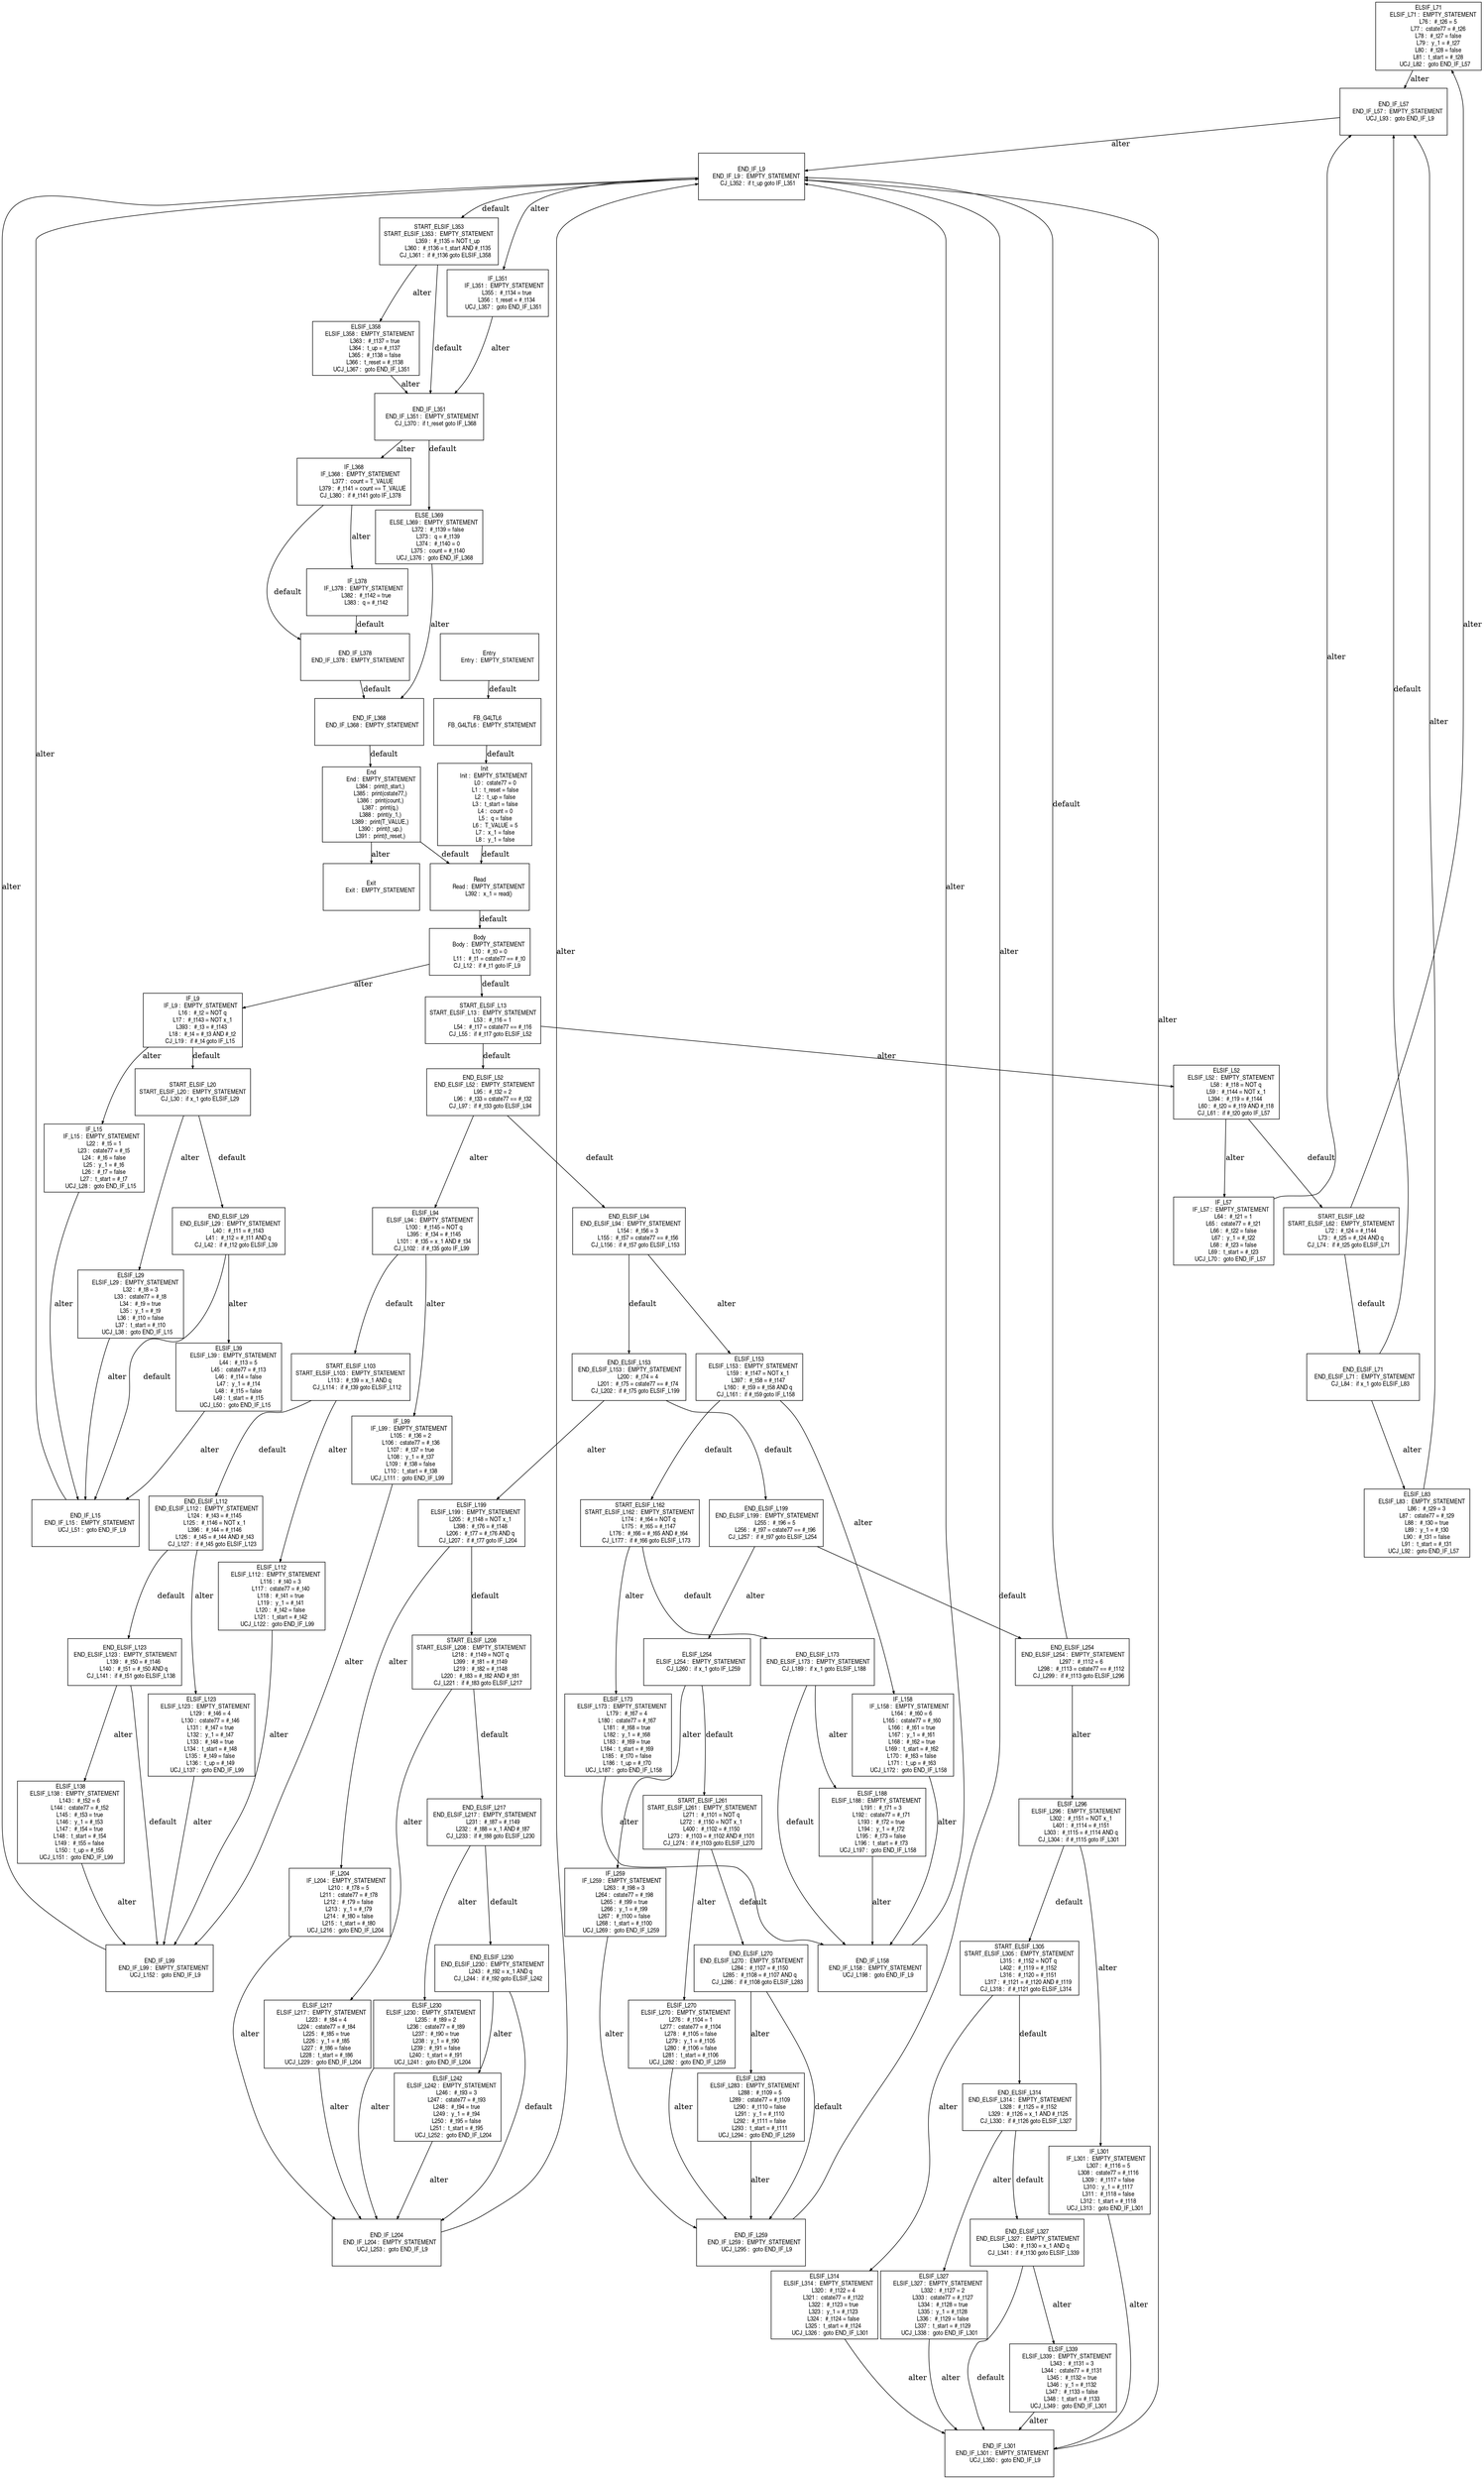digraph G {
  ranksep=.25;
  edge [arrowsize=.5]
  node [shape=rectangle, fontname="ArialNarrow",
        fontsize=12,  height=1.2];
  "ELSIF_L71
      ELSIF_L71 :  EMPTY_STATEMENT
            L76 :  #_t26 = 5
            L77 :  cstate77 = #_t26
            L78 :  #_t27 = false
            L79 :  y_1 = #_t27
            L80 :  #_t28 = false
            L81 :  t_start = #_t28
        UCJ_L82 :  goto END_IF_L57
"; "Init
           Init :  EMPTY_STATEMENT
             L0 :  cstate77 = 0
             L1 :  t_reset = false
             L2 :  t_up = false
             L3 :  t_start = false
             L4 :  count = 0
             L5 :  q = false
             L6 :  T_VALUE = 5
             L7 :  x_1 = false
             L8 :  y_1 = false
"; "ELSIF_L29
      ELSIF_L29 :  EMPTY_STATEMENT
            L32 :  #_t8 = 3
            L33 :  cstate77 = #_t8
            L34 :  #_t9 = true
            L35 :  y_1 = #_t9
            L36 :  #_t10 = false
            L37 :  t_start = #_t10
        UCJ_L38 :  goto END_IF_L15
"; "ELSIF_L83
      ELSIF_L83 :  EMPTY_STATEMENT
            L86 :  #_t29 = 3
            L87 :  cstate77 = #_t29
            L88 :  #_t30 = true
            L89 :  y_1 = #_t30
            L90 :  #_t31 = false
            L91 :  t_start = #_t31
        UCJ_L92 :  goto END_IF_L57
"; "END_IF_L259
    END_IF_L259 :  EMPTY_STATEMENT
       UCJ_L295 :  goto END_IF_L9
"; "ELSIF_L39
      ELSIF_L39 :  EMPTY_STATEMENT
            L44 :  #_t13 = 5
            L45 :  cstate77 = #_t13
            L46 :  #_t14 = false
            L47 :  y_1 = #_t14
            L48 :  #_t15 = false
            L49 :  t_start = #_t15
        UCJ_L50 :  goto END_IF_L15
"; "END_IF_L9
      END_IF_L9 :  EMPTY_STATEMENT
        CJ_L352 :  if t_up goto IF_L351
"; "ELSIF_L52
      ELSIF_L52 :  EMPTY_STATEMENT
            L58 :  #_t18 = NOT q
            L59 :  #_t144 = NOT x_1
           L394 :  #_t19 = #_t144
            L60 :  #_t20 = #_t19 AND #_t18
         CJ_L61 :  if #_t20 goto IF_L57
"; "ELSIF_L199
     ELSIF_L199 :  EMPTY_STATEMENT
           L205 :  #_t148 = NOT x_1
           L398 :  #_t76 = #_t148
           L206 :  #_t77 = #_t76 AND q
        CJ_L207 :  if #_t77 goto IF_L204
"; "ELSIF_L242
     ELSIF_L242 :  EMPTY_STATEMENT
           L246 :  #_t93 = 3
           L247 :  cstate77 = #_t93
           L248 :  #_t94 = true
           L249 :  y_1 = #_t94
           L250 :  #_t95 = false
           L251 :  t_start = #_t95
       UCJ_L252 :  goto END_IF_L204
"; "ELSIF_L94
      ELSIF_L94 :  EMPTY_STATEMENT
           L100 :  #_t145 = NOT q
           L395 :  #_t34 = #_t145
           L101 :  #_t35 = x_1 AND #_t34
        CJ_L102 :  if #_t35 goto IF_L99
"; "END_ELSIF_L230
 END_ELSIF_L230 :  EMPTY_STATEMENT
           L243 :  #_t92 = x_1 AND q
        CJ_L244 :  if #_t92 goto ELSIF_L242
"; "END_ELSIF_L199
 END_ELSIF_L199 :  EMPTY_STATEMENT
           L255 :  #_t96 = 5
           L256 :  #_t97 = cstate77 == #_t96
        CJ_L257 :  if #_t97 goto ELSIF_L254
"; "IF_L15
         IF_L15 :  EMPTY_STATEMENT
            L22 :  #_t5 = 1
            L23 :  cstate77 = #_t5
            L24 :  #_t6 = false
            L25 :  y_1 = #_t6
            L26 :  #_t7 = false
            L27 :  t_start = #_t7
        UCJ_L28 :  goto END_IF_L15
"; "ELSIF_L314
     ELSIF_L314 :  EMPTY_STATEMENT
           L320 :  #_t122 = 4
           L321 :  cstate77 = #_t122
           L322 :  #_t123 = true
           L323 :  y_1 = #_t123
           L324 :  #_t124 = false
           L325 :  t_start = #_t124
       UCJ_L326 :  goto END_IF_L301
"; "ELSIF_L358
     ELSIF_L358 :  EMPTY_STATEMENT
           L363 :  #_t137 = true
           L364 :  t_up = #_t137
           L365 :  #_t138 = false
           L366 :  t_reset = #_t138
       UCJ_L367 :  goto END_IF_L351
"; "START_ELSIF_L353
START_ELSIF_L353 :  EMPTY_STATEMENT
           L359 :  #_t135 = NOT t_up
           L360 :  #_t136 = t_start AND #_t135
        CJ_L361 :  if #_t136 goto ELSIF_L358
"; "END_IF_L351
    END_IF_L351 :  EMPTY_STATEMENT
        CJ_L370 :  if t_reset goto IF_L368
"; "START_ELSIF_L103
START_ELSIF_L103 :  EMPTY_STATEMENT
           L113 :  #_t39 = x_1 AND q
        CJ_L114 :  if #_t39 goto ELSIF_L112
"; "ELSE_L369
      ELSE_L369 :  EMPTY_STATEMENT
           L372 :  #_t139 = false
           L373 :  q = #_t139
           L374 :  #_t140 = 0
           L375 :  count = #_t140
       UCJ_L376 :  goto END_IF_L368
"; "END_ELSIF_L123
 END_ELSIF_L123 :  EMPTY_STATEMENT
           L139 :  #_t50 = #_t146
           L140 :  #_t51 = #_t50 AND q
        CJ_L141 :  if #_t51 goto ELSIF_L138
"; "START_ELSIF_L62
START_ELSIF_L62 :  EMPTY_STATEMENT
            L72 :  #_t24 = #_t144
            L73 :  #_t25 = #_t24 AND q
         CJ_L74 :  if #_t25 goto ELSIF_L71
"; "ELSIF_L173
     ELSIF_L173 :  EMPTY_STATEMENT
           L179 :  #_t67 = 4
           L180 :  cstate77 = #_t67
           L181 :  #_t68 = true
           L182 :  y_1 = #_t68
           L183 :  #_t69 = true
           L184 :  t_start = #_t69
           L185 :  #_t70 = false
           L186 :  t_up = #_t70
       UCJ_L187 :  goto END_IF_L158
"; "Read
           Read :  EMPTY_STATEMENT
           L392 :  x_1 = read()
"; "END_ELSIF_L327
 END_ELSIF_L327 :  EMPTY_STATEMENT
           L340 :  #_t130 = x_1 AND q
        CJ_L341 :  if #_t130 goto ELSIF_L339
"; "END_IF_L301
    END_IF_L301 :  EMPTY_STATEMENT
       UCJ_L350 :  goto END_IF_L9
"; "IF_L301
        IF_L301 :  EMPTY_STATEMENT
           L307 :  #_t116 = 5
           L308 :  cstate77 = #_t116
           L309 :  #_t117 = false
           L310 :  y_1 = #_t117
           L311 :  #_t118 = false
           L312 :  t_start = #_t118
       UCJ_L313 :  goto END_IF_L301
"; "END_ELSIF_L314
 END_ELSIF_L314 :  EMPTY_STATEMENT
           L328 :  #_t125 = #_t152
           L329 :  #_t126 = x_1 AND #_t125
        CJ_L330 :  if #_t126 goto ELSIF_L327
"; "END_ELSIF_L270
 END_ELSIF_L270 :  EMPTY_STATEMENT
           L284 :  #_t107 = #_t150
           L285 :  #_t108 = #_t107 AND q
        CJ_L286 :  if #_t108 goto ELSIF_L283
"; "IF_L99
         IF_L99 :  EMPTY_STATEMENT
           L105 :  #_t36 = 2
           L106 :  cstate77 = #_t36
           L107 :  #_t37 = true
           L108 :  y_1 = #_t37
           L109 :  #_t38 = false
           L110 :  t_start = #_t38
       UCJ_L111 :  goto END_IF_L99
"; "End
            End :  EMPTY_STATEMENT
           L384 :  print(t_start,)
           L385 :  print(cstate77,)
           L386 :  print(count,)
           L387 :  print(q,)
           L388 :  print(y_1,)
           L389 :  print(T_VALUE,)
           L390 :  print(t_up,)
           L391 :  print(t_reset,)
"; "START_ELSIF_L20
START_ELSIF_L20 :  EMPTY_STATEMENT
         CJ_L30 :  if x_1 goto ELSIF_L29
"; "ELSIF_L188
     ELSIF_L188 :  EMPTY_STATEMENT
           L191 :  #_t71 = 3
           L192 :  cstate77 = #_t71
           L193 :  #_t72 = true
           L194 :  y_1 = #_t72
           L195 :  #_t73 = false
           L196 :  t_start = #_t73
       UCJ_L197 :  goto END_IF_L158
"; "ELSIF_L327
     ELSIF_L327 :  EMPTY_STATEMENT
           L332 :  #_t127 = 2
           L333 :  cstate77 = #_t127
           L334 :  #_t128 = true
           L335 :  y_1 = #_t128
           L336 :  #_t129 = false
           L337 :  t_start = #_t129
       UCJ_L338 :  goto END_IF_L301
"; "ELSIF_L270
     ELSIF_L270 :  EMPTY_STATEMENT
           L276 :  #_t104 = 1
           L277 :  cstate77 = #_t104
           L278 :  #_t105 = false
           L279 :  y_1 = #_t105
           L280 :  #_t106 = false
           L281 :  t_start = #_t106
       UCJ_L282 :  goto END_IF_L259
"; "START_ELSIF_L162
START_ELSIF_L162 :  EMPTY_STATEMENT
           L174 :  #_t64 = NOT q
           L175 :  #_t65 = #_t147
           L176 :  #_t66 = #_t65 AND #_t64
        CJ_L177 :  if #_t66 goto ELSIF_L173
"; "ELSIF_L339
     ELSIF_L339 :  EMPTY_STATEMENT
           L343 :  #_t131 = 3
           L344 :  cstate77 = #_t131
           L345 :  #_t132 = true
           L346 :  y_1 = #_t132
           L347 :  #_t133 = false
           L348 :  t_start = #_t133
       UCJ_L349 :  goto END_IF_L301
"; "Entry
          Entry :  EMPTY_STATEMENT
"; "IF_L259
        IF_L259 :  EMPTY_STATEMENT
           L263 :  #_t98 = 3
           L264 :  cstate77 = #_t98
           L265 :  #_t99 = true
           L266 :  y_1 = #_t99
           L267 :  #_t100 = false
           L268 :  t_start = #_t100
       UCJ_L269 :  goto END_IF_L259
"; "IF_L158
        IF_L158 :  EMPTY_STATEMENT
           L164 :  #_t60 = 6
           L165 :  cstate77 = #_t60
           L166 :  #_t61 = true
           L167 :  y_1 = #_t61
           L168 :  #_t62 = true
           L169 :  t_start = #_t62
           L170 :  #_t63 = false
           L171 :  t_up = #_t63
       UCJ_L172 :  goto END_IF_L158
"; "ELSIF_L153
     ELSIF_L153 :  EMPTY_STATEMENT
           L159 :  #_t147 = NOT x_1
           L397 :  #_t58 = #_t147
           L160 :  #_t59 = #_t58 AND q
        CJ_L161 :  if #_t59 goto IF_L158
"; "END_IF_L99
     END_IF_L99 :  EMPTY_STATEMENT
       UCJ_L152 :  goto END_IF_L9
"; "END_IF_L57
     END_IF_L57 :  EMPTY_STATEMENT
        UCJ_L93 :  goto END_IF_L9
"; "END_ELSIF_L94
  END_ELSIF_L94 :  EMPTY_STATEMENT
           L154 :  #_t56 = 3
           L155 :  #_t57 = cstate77 == #_t56
        CJ_L156 :  if #_t57 goto ELSIF_L153
"; "END_ELSIF_L153
 END_ELSIF_L153 :  EMPTY_STATEMENT
           L200 :  #_t74 = 4
           L201 :  #_t75 = cstate77 == #_t74
        CJ_L202 :  if #_t75 goto ELSIF_L199
"; "END_IF_L368
    END_IF_L368 :  EMPTY_STATEMENT
"; "END_IF_L158
    END_IF_L158 :  EMPTY_STATEMENT
       UCJ_L198 :  goto END_IF_L9
"; "Exit
           Exit :  EMPTY_STATEMENT
"; "END_ELSIF_L173
 END_ELSIF_L173 :  EMPTY_STATEMENT
        CJ_L189 :  if x_1 goto ELSIF_L188
"; "START_ELSIF_L13
START_ELSIF_L13 :  EMPTY_STATEMENT
            L53 :  #_t16 = 1
            L54 :  #_t17 = cstate77 == #_t16
         CJ_L55 :  if #_t17 goto ELSIF_L52
"; "ELSIF_L296
     ELSIF_L296 :  EMPTY_STATEMENT
           L302 :  #_t151 = NOT x_1
           L401 :  #_t114 = #_t151
           L303 :  #_t115 = #_t114 AND q
        CJ_L304 :  if #_t115 goto IF_L301
"; "END_ELSIF_L112
 END_ELSIF_L112 :  EMPTY_STATEMENT
           L124 :  #_t43 = #_t145
           L125 :  #_t146 = NOT x_1
           L396 :  #_t44 = #_t146
           L126 :  #_t45 = #_t44 AND #_t43
        CJ_L127 :  if #_t45 goto ELSIF_L123
"; "IF_L204
        IF_L204 :  EMPTY_STATEMENT
           L210 :  #_t78 = 5
           L211 :  cstate77 = #_t78
           L212 :  #_t79 = false
           L213 :  y_1 = #_t79
           L214 :  #_t80 = false
           L215 :  t_start = #_t80
       UCJ_L216 :  goto END_IF_L204
"; "IF_L351
        IF_L351 :  EMPTY_STATEMENT
           L355 :  #_t134 = true
           L356 :  t_reset = #_t134
       UCJ_L357 :  goto END_IF_L351
"; "Body
           Body :  EMPTY_STATEMENT
            L10 :  #_t0 = 0
            L11 :  #_t1 = cstate77 == #_t0
         CJ_L12 :  if #_t1 goto IF_L9
"; "ELSIF_L283
     ELSIF_L283 :  EMPTY_STATEMENT
           L288 :  #_t109 = 5
           L289 :  cstate77 = #_t109
           L290 :  #_t110 = false
           L291 :  y_1 = #_t110
           L292 :  #_t111 = false
           L293 :  t_start = #_t111
       UCJ_L294 :  goto END_IF_L259
"; "START_ELSIF_L305
START_ELSIF_L305 :  EMPTY_STATEMENT
           L315 :  #_t152 = NOT q
           L402 :  #_t119 = #_t152
           L316 :  #_t120 = #_t151
           L317 :  #_t121 = #_t120 AND #_t119
        CJ_L318 :  if #_t121 goto ELSIF_L314
"; "START_ELSIF_L208
START_ELSIF_L208 :  EMPTY_STATEMENT
           L218 :  #_t149 = NOT q
           L399 :  #_t81 = #_t149
           L219 :  #_t82 = #_t148
           L220 :  #_t83 = #_t82 AND #_t81
        CJ_L221 :  if #_t83 goto ELSIF_L217
"; "FB_G4LTL6
      FB_G4LTL6 :  EMPTY_STATEMENT
"; "ELSIF_L138
     ELSIF_L138 :  EMPTY_STATEMENT
           L143 :  #_t52 = 6
           L144 :  cstate77 = #_t52
           L145 :  #_t53 = true
           L146 :  y_1 = #_t53
           L147 :  #_t54 = true
           L148 :  t_start = #_t54
           L149 :  #_t55 = false
           L150 :  t_up = #_t55
       UCJ_L151 :  goto END_IF_L99
"; "IF_L57
         IF_L57 :  EMPTY_STATEMENT
            L64 :  #_t21 = 1
            L65 :  cstate77 = #_t21
            L66 :  #_t22 = false
            L67 :  y_1 = #_t22
            L68 :  #_t23 = false
            L69 :  t_start = #_t23
        UCJ_L70 :  goto END_IF_L57
"; "ELSIF_L254
     ELSIF_L254 :  EMPTY_STATEMENT
        CJ_L260 :  if x_1 goto IF_L259
"; "END_ELSIF_L254
 END_ELSIF_L254 :  EMPTY_STATEMENT
           L297 :  #_t112 = 6
           L298 :  #_t113 = cstate77 == #_t112
        CJ_L299 :  if #_t113 goto ELSIF_L296
"; "END_IF_L15
     END_IF_L15 :  EMPTY_STATEMENT
        UCJ_L51 :  goto END_IF_L9
"; "END_IF_L204
    END_IF_L204 :  EMPTY_STATEMENT
       UCJ_L253 :  goto END_IF_L9
"; "ELSIF_L123
     ELSIF_L123 :  EMPTY_STATEMENT
           L129 :  #_t46 = 4
           L130 :  cstate77 = #_t46
           L131 :  #_t47 = true
           L132 :  y_1 = #_t47
           L133 :  #_t48 = true
           L134 :  t_start = #_t48
           L135 :  #_t49 = false
           L136 :  t_up = #_t49
       UCJ_L137 :  goto END_IF_L99
"; "ELSIF_L230
     ELSIF_L230 :  EMPTY_STATEMENT
           L235 :  #_t89 = 2
           L236 :  cstate77 = #_t89
           L237 :  #_t90 = true
           L238 :  y_1 = #_t90
           L239 :  #_t91 = false
           L240 :  t_start = #_t91
       UCJ_L241 :  goto END_IF_L204
"; "ELSIF_L112
     ELSIF_L112 :  EMPTY_STATEMENT
           L116 :  #_t40 = 3
           L117 :  cstate77 = #_t40
           L118 :  #_t41 = true
           L119 :  y_1 = #_t41
           L120 :  #_t42 = false
           L121 :  t_start = #_t42
       UCJ_L122 :  goto END_IF_L99
"; "IF_L368
        IF_L368 :  EMPTY_STATEMENT
           L377 :  count = T_VALUE
           L379 :  #_t141 = count == T_VALUE
        CJ_L380 :  if #_t141 goto IF_L378
"; "END_ELSIF_L52
  END_ELSIF_L52 :  EMPTY_STATEMENT
            L95 :  #_t32 = 2
            L96 :  #_t33 = cstate77 == #_t32
         CJ_L97 :  if #_t33 goto ELSIF_L94
"; "START_ELSIF_L261
START_ELSIF_L261 :  EMPTY_STATEMENT
           L271 :  #_t101 = NOT q
           L272 :  #_t150 = NOT x_1
           L400 :  #_t102 = #_t150
           L273 :  #_t103 = #_t102 AND #_t101
        CJ_L274 :  if #_t103 goto ELSIF_L270
"; "END_IF_L378
    END_IF_L378 :  EMPTY_STATEMENT
"; "END_ELSIF_L71
  END_ELSIF_L71 :  EMPTY_STATEMENT
         CJ_L84 :  if x_1 goto ELSIF_L83
"; "IF_L9
          IF_L9 :  EMPTY_STATEMENT
            L16 :  #_t2 = NOT q
            L17 :  #_t143 = NOT x_1
           L393 :  #_t3 = #_t143
            L18 :  #_t4 = #_t3 AND #_t2
         CJ_L19 :  if #_t4 goto IF_L15
"; "END_ELSIF_L217
 END_ELSIF_L217 :  EMPTY_STATEMENT
           L231 :  #_t87 = #_t149
           L232 :  #_t88 = x_1 AND #_t87
        CJ_L233 :  if #_t88 goto ELSIF_L230
"; "END_ELSIF_L29
  END_ELSIF_L29 :  EMPTY_STATEMENT
            L40 :  #_t11 = #_t143
            L41 :  #_t12 = #_t11 AND q
         CJ_L42 :  if #_t12 goto ELSIF_L39
"; "IF_L378
        IF_L378 :  EMPTY_STATEMENT
           L382 :  #_t142 = true
           L383 :  q = #_t142
"; "ELSIF_L217
     ELSIF_L217 :  EMPTY_STATEMENT
           L223 :  #_t84 = 4
           L224 :  cstate77 = #_t84
           L225 :  #_t85 = true
           L226 :  y_1 = #_t85
           L227 :  #_t86 = false
           L228 :  t_start = #_t86
       UCJ_L229 :  goto END_IF_L204
"; 
  "FB_G4LTL6
      FB_G4LTL6 :  EMPTY_STATEMENT
" -> "Init
           Init :  EMPTY_STATEMENT
             L0 :  cstate77 = 0
             L1 :  t_reset = false
             L2 :  t_up = false
             L3 :  t_start = false
             L4 :  count = 0
             L5 :  q = false
             L6 :  T_VALUE = 5
             L7 :  x_1 = false
             L8 :  y_1 = false
"  [label="default"];
  "Init
           Init :  EMPTY_STATEMENT
             L0 :  cstate77 = 0
             L1 :  t_reset = false
             L2 :  t_up = false
             L3 :  t_start = false
             L4 :  count = 0
             L5 :  q = false
             L6 :  T_VALUE = 5
             L7 :  x_1 = false
             L8 :  y_1 = false
" -> "Read
           Read :  EMPTY_STATEMENT
           L392 :  x_1 = read()
"  [label="default"];
  "Body
           Body :  EMPTY_STATEMENT
            L10 :  #_t0 = 0
            L11 :  #_t1 = cstate77 == #_t0
         CJ_L12 :  if #_t1 goto IF_L9
" -> "START_ELSIF_L13
START_ELSIF_L13 :  EMPTY_STATEMENT
            L53 :  #_t16 = 1
            L54 :  #_t17 = cstate77 == #_t16
         CJ_L55 :  if #_t17 goto ELSIF_L52
"  [label="default"];
  "Body
           Body :  EMPTY_STATEMENT
            L10 :  #_t0 = 0
            L11 :  #_t1 = cstate77 == #_t0
         CJ_L12 :  if #_t1 goto IF_L9
" -> "IF_L9
          IF_L9 :  EMPTY_STATEMENT
            L16 :  #_t2 = NOT q
            L17 :  #_t143 = NOT x_1
           L393 :  #_t3 = #_t143
            L18 :  #_t4 = #_t3 AND #_t2
         CJ_L19 :  if #_t4 goto IF_L15
"  [label="alter"];
  "IF_L9
          IF_L9 :  EMPTY_STATEMENT
            L16 :  #_t2 = NOT q
            L17 :  #_t143 = NOT x_1
           L393 :  #_t3 = #_t143
            L18 :  #_t4 = #_t3 AND #_t2
         CJ_L19 :  if #_t4 goto IF_L15
" -> "START_ELSIF_L20
START_ELSIF_L20 :  EMPTY_STATEMENT
         CJ_L30 :  if x_1 goto ELSIF_L29
"  [label="default"];
  "IF_L9
          IF_L9 :  EMPTY_STATEMENT
            L16 :  #_t2 = NOT q
            L17 :  #_t143 = NOT x_1
           L393 :  #_t3 = #_t143
            L18 :  #_t4 = #_t3 AND #_t2
         CJ_L19 :  if #_t4 goto IF_L15
" -> "IF_L15
         IF_L15 :  EMPTY_STATEMENT
            L22 :  #_t5 = 1
            L23 :  cstate77 = #_t5
            L24 :  #_t6 = false
            L25 :  y_1 = #_t6
            L26 :  #_t7 = false
            L27 :  t_start = #_t7
        UCJ_L28 :  goto END_IF_L15
"  [label="alter"];
  "IF_L15
         IF_L15 :  EMPTY_STATEMENT
            L22 :  #_t5 = 1
            L23 :  cstate77 = #_t5
            L24 :  #_t6 = false
            L25 :  y_1 = #_t6
            L26 :  #_t7 = false
            L27 :  t_start = #_t7
        UCJ_L28 :  goto END_IF_L15
" -> "END_IF_L15
     END_IF_L15 :  EMPTY_STATEMENT
        UCJ_L51 :  goto END_IF_L9
"  [label="alter"];
  "START_ELSIF_L20
START_ELSIF_L20 :  EMPTY_STATEMENT
         CJ_L30 :  if x_1 goto ELSIF_L29
" -> "END_ELSIF_L29
  END_ELSIF_L29 :  EMPTY_STATEMENT
            L40 :  #_t11 = #_t143
            L41 :  #_t12 = #_t11 AND q
         CJ_L42 :  if #_t12 goto ELSIF_L39
"  [label="default"];
  "START_ELSIF_L20
START_ELSIF_L20 :  EMPTY_STATEMENT
         CJ_L30 :  if x_1 goto ELSIF_L29
" -> "ELSIF_L29
      ELSIF_L29 :  EMPTY_STATEMENT
            L32 :  #_t8 = 3
            L33 :  cstate77 = #_t8
            L34 :  #_t9 = true
            L35 :  y_1 = #_t9
            L36 :  #_t10 = false
            L37 :  t_start = #_t10
        UCJ_L38 :  goto END_IF_L15
"  [label="alter"];
  "ELSIF_L29
      ELSIF_L29 :  EMPTY_STATEMENT
            L32 :  #_t8 = 3
            L33 :  cstate77 = #_t8
            L34 :  #_t9 = true
            L35 :  y_1 = #_t9
            L36 :  #_t10 = false
            L37 :  t_start = #_t10
        UCJ_L38 :  goto END_IF_L15
" -> "END_IF_L15
     END_IF_L15 :  EMPTY_STATEMENT
        UCJ_L51 :  goto END_IF_L9
"  [label="alter"];
  "END_ELSIF_L29
  END_ELSIF_L29 :  EMPTY_STATEMENT
            L40 :  #_t11 = #_t143
            L41 :  #_t12 = #_t11 AND q
         CJ_L42 :  if #_t12 goto ELSIF_L39
" -> "END_IF_L15
     END_IF_L15 :  EMPTY_STATEMENT
        UCJ_L51 :  goto END_IF_L9
"  [label="default"];
  "END_ELSIF_L29
  END_ELSIF_L29 :  EMPTY_STATEMENT
            L40 :  #_t11 = #_t143
            L41 :  #_t12 = #_t11 AND q
         CJ_L42 :  if #_t12 goto ELSIF_L39
" -> "ELSIF_L39
      ELSIF_L39 :  EMPTY_STATEMENT
            L44 :  #_t13 = 5
            L45 :  cstate77 = #_t13
            L46 :  #_t14 = false
            L47 :  y_1 = #_t14
            L48 :  #_t15 = false
            L49 :  t_start = #_t15
        UCJ_L50 :  goto END_IF_L15
"  [label="alter"];
  "ELSIF_L39
      ELSIF_L39 :  EMPTY_STATEMENT
            L44 :  #_t13 = 5
            L45 :  cstate77 = #_t13
            L46 :  #_t14 = false
            L47 :  y_1 = #_t14
            L48 :  #_t15 = false
            L49 :  t_start = #_t15
        UCJ_L50 :  goto END_IF_L15
" -> "END_IF_L15
     END_IF_L15 :  EMPTY_STATEMENT
        UCJ_L51 :  goto END_IF_L9
"  [label="alter"];
  "END_IF_L15
     END_IF_L15 :  EMPTY_STATEMENT
        UCJ_L51 :  goto END_IF_L9
" -> "END_IF_L9
      END_IF_L9 :  EMPTY_STATEMENT
        CJ_L352 :  if t_up goto IF_L351
"  [label="alter"];
  "START_ELSIF_L13
START_ELSIF_L13 :  EMPTY_STATEMENT
            L53 :  #_t16 = 1
            L54 :  #_t17 = cstate77 == #_t16
         CJ_L55 :  if #_t17 goto ELSIF_L52
" -> "END_ELSIF_L52
  END_ELSIF_L52 :  EMPTY_STATEMENT
            L95 :  #_t32 = 2
            L96 :  #_t33 = cstate77 == #_t32
         CJ_L97 :  if #_t33 goto ELSIF_L94
"  [label="default"];
  "START_ELSIF_L13
START_ELSIF_L13 :  EMPTY_STATEMENT
            L53 :  #_t16 = 1
            L54 :  #_t17 = cstate77 == #_t16
         CJ_L55 :  if #_t17 goto ELSIF_L52
" -> "ELSIF_L52
      ELSIF_L52 :  EMPTY_STATEMENT
            L58 :  #_t18 = NOT q
            L59 :  #_t144 = NOT x_1
           L394 :  #_t19 = #_t144
            L60 :  #_t20 = #_t19 AND #_t18
         CJ_L61 :  if #_t20 goto IF_L57
"  [label="alter"];
  "ELSIF_L52
      ELSIF_L52 :  EMPTY_STATEMENT
            L58 :  #_t18 = NOT q
            L59 :  #_t144 = NOT x_1
           L394 :  #_t19 = #_t144
            L60 :  #_t20 = #_t19 AND #_t18
         CJ_L61 :  if #_t20 goto IF_L57
" -> "START_ELSIF_L62
START_ELSIF_L62 :  EMPTY_STATEMENT
            L72 :  #_t24 = #_t144
            L73 :  #_t25 = #_t24 AND q
         CJ_L74 :  if #_t25 goto ELSIF_L71
"  [label="default"];
  "ELSIF_L52
      ELSIF_L52 :  EMPTY_STATEMENT
            L58 :  #_t18 = NOT q
            L59 :  #_t144 = NOT x_1
           L394 :  #_t19 = #_t144
            L60 :  #_t20 = #_t19 AND #_t18
         CJ_L61 :  if #_t20 goto IF_L57
" -> "IF_L57
         IF_L57 :  EMPTY_STATEMENT
            L64 :  #_t21 = 1
            L65 :  cstate77 = #_t21
            L66 :  #_t22 = false
            L67 :  y_1 = #_t22
            L68 :  #_t23 = false
            L69 :  t_start = #_t23
        UCJ_L70 :  goto END_IF_L57
"  [label="alter"];
  "IF_L57
         IF_L57 :  EMPTY_STATEMENT
            L64 :  #_t21 = 1
            L65 :  cstate77 = #_t21
            L66 :  #_t22 = false
            L67 :  y_1 = #_t22
            L68 :  #_t23 = false
            L69 :  t_start = #_t23
        UCJ_L70 :  goto END_IF_L57
" -> "END_IF_L57
     END_IF_L57 :  EMPTY_STATEMENT
        UCJ_L93 :  goto END_IF_L9
"  [label="alter"];
  "START_ELSIF_L62
START_ELSIF_L62 :  EMPTY_STATEMENT
            L72 :  #_t24 = #_t144
            L73 :  #_t25 = #_t24 AND q
         CJ_L74 :  if #_t25 goto ELSIF_L71
" -> "END_ELSIF_L71
  END_ELSIF_L71 :  EMPTY_STATEMENT
         CJ_L84 :  if x_1 goto ELSIF_L83
"  [label="default"];
  "START_ELSIF_L62
START_ELSIF_L62 :  EMPTY_STATEMENT
            L72 :  #_t24 = #_t144
            L73 :  #_t25 = #_t24 AND q
         CJ_L74 :  if #_t25 goto ELSIF_L71
" -> "ELSIF_L71
      ELSIF_L71 :  EMPTY_STATEMENT
            L76 :  #_t26 = 5
            L77 :  cstate77 = #_t26
            L78 :  #_t27 = false
            L79 :  y_1 = #_t27
            L80 :  #_t28 = false
            L81 :  t_start = #_t28
        UCJ_L82 :  goto END_IF_L57
"  [label="alter"];
  "ELSIF_L71
      ELSIF_L71 :  EMPTY_STATEMENT
            L76 :  #_t26 = 5
            L77 :  cstate77 = #_t26
            L78 :  #_t27 = false
            L79 :  y_1 = #_t27
            L80 :  #_t28 = false
            L81 :  t_start = #_t28
        UCJ_L82 :  goto END_IF_L57
" -> "END_IF_L57
     END_IF_L57 :  EMPTY_STATEMENT
        UCJ_L93 :  goto END_IF_L9
"  [label="alter"];
  "END_ELSIF_L71
  END_ELSIF_L71 :  EMPTY_STATEMENT
         CJ_L84 :  if x_1 goto ELSIF_L83
" -> "END_IF_L57
     END_IF_L57 :  EMPTY_STATEMENT
        UCJ_L93 :  goto END_IF_L9
"  [label="default"];
  "END_ELSIF_L71
  END_ELSIF_L71 :  EMPTY_STATEMENT
         CJ_L84 :  if x_1 goto ELSIF_L83
" -> "ELSIF_L83
      ELSIF_L83 :  EMPTY_STATEMENT
            L86 :  #_t29 = 3
            L87 :  cstate77 = #_t29
            L88 :  #_t30 = true
            L89 :  y_1 = #_t30
            L90 :  #_t31 = false
            L91 :  t_start = #_t31
        UCJ_L92 :  goto END_IF_L57
"  [label="alter"];
  "ELSIF_L83
      ELSIF_L83 :  EMPTY_STATEMENT
            L86 :  #_t29 = 3
            L87 :  cstate77 = #_t29
            L88 :  #_t30 = true
            L89 :  y_1 = #_t30
            L90 :  #_t31 = false
            L91 :  t_start = #_t31
        UCJ_L92 :  goto END_IF_L57
" -> "END_IF_L57
     END_IF_L57 :  EMPTY_STATEMENT
        UCJ_L93 :  goto END_IF_L9
"  [label="alter"];
  "END_IF_L57
     END_IF_L57 :  EMPTY_STATEMENT
        UCJ_L93 :  goto END_IF_L9
" -> "END_IF_L9
      END_IF_L9 :  EMPTY_STATEMENT
        CJ_L352 :  if t_up goto IF_L351
"  [label="alter"];
  "END_ELSIF_L52
  END_ELSIF_L52 :  EMPTY_STATEMENT
            L95 :  #_t32 = 2
            L96 :  #_t33 = cstate77 == #_t32
         CJ_L97 :  if #_t33 goto ELSIF_L94
" -> "END_ELSIF_L94
  END_ELSIF_L94 :  EMPTY_STATEMENT
           L154 :  #_t56 = 3
           L155 :  #_t57 = cstate77 == #_t56
        CJ_L156 :  if #_t57 goto ELSIF_L153
"  [label="default"];
  "END_ELSIF_L52
  END_ELSIF_L52 :  EMPTY_STATEMENT
            L95 :  #_t32 = 2
            L96 :  #_t33 = cstate77 == #_t32
         CJ_L97 :  if #_t33 goto ELSIF_L94
" -> "ELSIF_L94
      ELSIF_L94 :  EMPTY_STATEMENT
           L100 :  #_t145 = NOT q
           L395 :  #_t34 = #_t145
           L101 :  #_t35 = x_1 AND #_t34
        CJ_L102 :  if #_t35 goto IF_L99
"  [label="alter"];
  "ELSIF_L94
      ELSIF_L94 :  EMPTY_STATEMENT
           L100 :  #_t145 = NOT q
           L395 :  #_t34 = #_t145
           L101 :  #_t35 = x_1 AND #_t34
        CJ_L102 :  if #_t35 goto IF_L99
" -> "START_ELSIF_L103
START_ELSIF_L103 :  EMPTY_STATEMENT
           L113 :  #_t39 = x_1 AND q
        CJ_L114 :  if #_t39 goto ELSIF_L112
"  [label="default"];
  "ELSIF_L94
      ELSIF_L94 :  EMPTY_STATEMENT
           L100 :  #_t145 = NOT q
           L395 :  #_t34 = #_t145
           L101 :  #_t35 = x_1 AND #_t34
        CJ_L102 :  if #_t35 goto IF_L99
" -> "IF_L99
         IF_L99 :  EMPTY_STATEMENT
           L105 :  #_t36 = 2
           L106 :  cstate77 = #_t36
           L107 :  #_t37 = true
           L108 :  y_1 = #_t37
           L109 :  #_t38 = false
           L110 :  t_start = #_t38
       UCJ_L111 :  goto END_IF_L99
"  [label="alter"];
  "IF_L99
         IF_L99 :  EMPTY_STATEMENT
           L105 :  #_t36 = 2
           L106 :  cstate77 = #_t36
           L107 :  #_t37 = true
           L108 :  y_1 = #_t37
           L109 :  #_t38 = false
           L110 :  t_start = #_t38
       UCJ_L111 :  goto END_IF_L99
" -> "END_IF_L99
     END_IF_L99 :  EMPTY_STATEMENT
       UCJ_L152 :  goto END_IF_L9
"  [label="alter"];
  "START_ELSIF_L103
START_ELSIF_L103 :  EMPTY_STATEMENT
           L113 :  #_t39 = x_1 AND q
        CJ_L114 :  if #_t39 goto ELSIF_L112
" -> "END_ELSIF_L112
 END_ELSIF_L112 :  EMPTY_STATEMENT
           L124 :  #_t43 = #_t145
           L125 :  #_t146 = NOT x_1
           L396 :  #_t44 = #_t146
           L126 :  #_t45 = #_t44 AND #_t43
        CJ_L127 :  if #_t45 goto ELSIF_L123
"  [label="default"];
  "START_ELSIF_L103
START_ELSIF_L103 :  EMPTY_STATEMENT
           L113 :  #_t39 = x_1 AND q
        CJ_L114 :  if #_t39 goto ELSIF_L112
" -> "ELSIF_L112
     ELSIF_L112 :  EMPTY_STATEMENT
           L116 :  #_t40 = 3
           L117 :  cstate77 = #_t40
           L118 :  #_t41 = true
           L119 :  y_1 = #_t41
           L120 :  #_t42 = false
           L121 :  t_start = #_t42
       UCJ_L122 :  goto END_IF_L99
"  [label="alter"];
  "ELSIF_L112
     ELSIF_L112 :  EMPTY_STATEMENT
           L116 :  #_t40 = 3
           L117 :  cstate77 = #_t40
           L118 :  #_t41 = true
           L119 :  y_1 = #_t41
           L120 :  #_t42 = false
           L121 :  t_start = #_t42
       UCJ_L122 :  goto END_IF_L99
" -> "END_IF_L99
     END_IF_L99 :  EMPTY_STATEMENT
       UCJ_L152 :  goto END_IF_L9
"  [label="alter"];
  "END_ELSIF_L112
 END_ELSIF_L112 :  EMPTY_STATEMENT
           L124 :  #_t43 = #_t145
           L125 :  #_t146 = NOT x_1
           L396 :  #_t44 = #_t146
           L126 :  #_t45 = #_t44 AND #_t43
        CJ_L127 :  if #_t45 goto ELSIF_L123
" -> "END_ELSIF_L123
 END_ELSIF_L123 :  EMPTY_STATEMENT
           L139 :  #_t50 = #_t146
           L140 :  #_t51 = #_t50 AND q
        CJ_L141 :  if #_t51 goto ELSIF_L138
"  [label="default"];
  "END_ELSIF_L112
 END_ELSIF_L112 :  EMPTY_STATEMENT
           L124 :  #_t43 = #_t145
           L125 :  #_t146 = NOT x_1
           L396 :  #_t44 = #_t146
           L126 :  #_t45 = #_t44 AND #_t43
        CJ_L127 :  if #_t45 goto ELSIF_L123
" -> "ELSIF_L123
     ELSIF_L123 :  EMPTY_STATEMENT
           L129 :  #_t46 = 4
           L130 :  cstate77 = #_t46
           L131 :  #_t47 = true
           L132 :  y_1 = #_t47
           L133 :  #_t48 = true
           L134 :  t_start = #_t48
           L135 :  #_t49 = false
           L136 :  t_up = #_t49
       UCJ_L137 :  goto END_IF_L99
"  [label="alter"];
  "ELSIF_L123
     ELSIF_L123 :  EMPTY_STATEMENT
           L129 :  #_t46 = 4
           L130 :  cstate77 = #_t46
           L131 :  #_t47 = true
           L132 :  y_1 = #_t47
           L133 :  #_t48 = true
           L134 :  t_start = #_t48
           L135 :  #_t49 = false
           L136 :  t_up = #_t49
       UCJ_L137 :  goto END_IF_L99
" -> "END_IF_L99
     END_IF_L99 :  EMPTY_STATEMENT
       UCJ_L152 :  goto END_IF_L9
"  [label="alter"];
  "END_ELSIF_L123
 END_ELSIF_L123 :  EMPTY_STATEMENT
           L139 :  #_t50 = #_t146
           L140 :  #_t51 = #_t50 AND q
        CJ_L141 :  if #_t51 goto ELSIF_L138
" -> "END_IF_L99
     END_IF_L99 :  EMPTY_STATEMENT
       UCJ_L152 :  goto END_IF_L9
"  [label="default"];
  "END_ELSIF_L123
 END_ELSIF_L123 :  EMPTY_STATEMENT
           L139 :  #_t50 = #_t146
           L140 :  #_t51 = #_t50 AND q
        CJ_L141 :  if #_t51 goto ELSIF_L138
" -> "ELSIF_L138
     ELSIF_L138 :  EMPTY_STATEMENT
           L143 :  #_t52 = 6
           L144 :  cstate77 = #_t52
           L145 :  #_t53 = true
           L146 :  y_1 = #_t53
           L147 :  #_t54 = true
           L148 :  t_start = #_t54
           L149 :  #_t55 = false
           L150 :  t_up = #_t55
       UCJ_L151 :  goto END_IF_L99
"  [label="alter"];
  "ELSIF_L138
     ELSIF_L138 :  EMPTY_STATEMENT
           L143 :  #_t52 = 6
           L144 :  cstate77 = #_t52
           L145 :  #_t53 = true
           L146 :  y_1 = #_t53
           L147 :  #_t54 = true
           L148 :  t_start = #_t54
           L149 :  #_t55 = false
           L150 :  t_up = #_t55
       UCJ_L151 :  goto END_IF_L99
" -> "END_IF_L99
     END_IF_L99 :  EMPTY_STATEMENT
       UCJ_L152 :  goto END_IF_L9
"  [label="alter"];
  "END_IF_L99
     END_IF_L99 :  EMPTY_STATEMENT
       UCJ_L152 :  goto END_IF_L9
" -> "END_IF_L9
      END_IF_L9 :  EMPTY_STATEMENT
        CJ_L352 :  if t_up goto IF_L351
"  [label="alter"];
  "END_ELSIF_L94
  END_ELSIF_L94 :  EMPTY_STATEMENT
           L154 :  #_t56 = 3
           L155 :  #_t57 = cstate77 == #_t56
        CJ_L156 :  if #_t57 goto ELSIF_L153
" -> "END_ELSIF_L153
 END_ELSIF_L153 :  EMPTY_STATEMENT
           L200 :  #_t74 = 4
           L201 :  #_t75 = cstate77 == #_t74
        CJ_L202 :  if #_t75 goto ELSIF_L199
"  [label="default"];
  "END_ELSIF_L94
  END_ELSIF_L94 :  EMPTY_STATEMENT
           L154 :  #_t56 = 3
           L155 :  #_t57 = cstate77 == #_t56
        CJ_L156 :  if #_t57 goto ELSIF_L153
" -> "ELSIF_L153
     ELSIF_L153 :  EMPTY_STATEMENT
           L159 :  #_t147 = NOT x_1
           L397 :  #_t58 = #_t147
           L160 :  #_t59 = #_t58 AND q
        CJ_L161 :  if #_t59 goto IF_L158
"  [label="alter"];
  "ELSIF_L153
     ELSIF_L153 :  EMPTY_STATEMENT
           L159 :  #_t147 = NOT x_1
           L397 :  #_t58 = #_t147
           L160 :  #_t59 = #_t58 AND q
        CJ_L161 :  if #_t59 goto IF_L158
" -> "START_ELSIF_L162
START_ELSIF_L162 :  EMPTY_STATEMENT
           L174 :  #_t64 = NOT q
           L175 :  #_t65 = #_t147
           L176 :  #_t66 = #_t65 AND #_t64
        CJ_L177 :  if #_t66 goto ELSIF_L173
"  [label="default"];
  "ELSIF_L153
     ELSIF_L153 :  EMPTY_STATEMENT
           L159 :  #_t147 = NOT x_1
           L397 :  #_t58 = #_t147
           L160 :  #_t59 = #_t58 AND q
        CJ_L161 :  if #_t59 goto IF_L158
" -> "IF_L158
        IF_L158 :  EMPTY_STATEMENT
           L164 :  #_t60 = 6
           L165 :  cstate77 = #_t60
           L166 :  #_t61 = true
           L167 :  y_1 = #_t61
           L168 :  #_t62 = true
           L169 :  t_start = #_t62
           L170 :  #_t63 = false
           L171 :  t_up = #_t63
       UCJ_L172 :  goto END_IF_L158
"  [label="alter"];
  "IF_L158
        IF_L158 :  EMPTY_STATEMENT
           L164 :  #_t60 = 6
           L165 :  cstate77 = #_t60
           L166 :  #_t61 = true
           L167 :  y_1 = #_t61
           L168 :  #_t62 = true
           L169 :  t_start = #_t62
           L170 :  #_t63 = false
           L171 :  t_up = #_t63
       UCJ_L172 :  goto END_IF_L158
" -> "END_IF_L158
    END_IF_L158 :  EMPTY_STATEMENT
       UCJ_L198 :  goto END_IF_L9
"  [label="alter"];
  "START_ELSIF_L162
START_ELSIF_L162 :  EMPTY_STATEMENT
           L174 :  #_t64 = NOT q
           L175 :  #_t65 = #_t147
           L176 :  #_t66 = #_t65 AND #_t64
        CJ_L177 :  if #_t66 goto ELSIF_L173
" -> "END_ELSIF_L173
 END_ELSIF_L173 :  EMPTY_STATEMENT
        CJ_L189 :  if x_1 goto ELSIF_L188
"  [label="default"];
  "START_ELSIF_L162
START_ELSIF_L162 :  EMPTY_STATEMENT
           L174 :  #_t64 = NOT q
           L175 :  #_t65 = #_t147
           L176 :  #_t66 = #_t65 AND #_t64
        CJ_L177 :  if #_t66 goto ELSIF_L173
" -> "ELSIF_L173
     ELSIF_L173 :  EMPTY_STATEMENT
           L179 :  #_t67 = 4
           L180 :  cstate77 = #_t67
           L181 :  #_t68 = true
           L182 :  y_1 = #_t68
           L183 :  #_t69 = true
           L184 :  t_start = #_t69
           L185 :  #_t70 = false
           L186 :  t_up = #_t70
       UCJ_L187 :  goto END_IF_L158
"  [label="alter"];
  "ELSIF_L173
     ELSIF_L173 :  EMPTY_STATEMENT
           L179 :  #_t67 = 4
           L180 :  cstate77 = #_t67
           L181 :  #_t68 = true
           L182 :  y_1 = #_t68
           L183 :  #_t69 = true
           L184 :  t_start = #_t69
           L185 :  #_t70 = false
           L186 :  t_up = #_t70
       UCJ_L187 :  goto END_IF_L158
" -> "END_IF_L158
    END_IF_L158 :  EMPTY_STATEMENT
       UCJ_L198 :  goto END_IF_L9
"  [label="alter"];
  "END_ELSIF_L173
 END_ELSIF_L173 :  EMPTY_STATEMENT
        CJ_L189 :  if x_1 goto ELSIF_L188
" -> "END_IF_L158
    END_IF_L158 :  EMPTY_STATEMENT
       UCJ_L198 :  goto END_IF_L9
"  [label="default"];
  "END_ELSIF_L173
 END_ELSIF_L173 :  EMPTY_STATEMENT
        CJ_L189 :  if x_1 goto ELSIF_L188
" -> "ELSIF_L188
     ELSIF_L188 :  EMPTY_STATEMENT
           L191 :  #_t71 = 3
           L192 :  cstate77 = #_t71
           L193 :  #_t72 = true
           L194 :  y_1 = #_t72
           L195 :  #_t73 = false
           L196 :  t_start = #_t73
       UCJ_L197 :  goto END_IF_L158
"  [label="alter"];
  "ELSIF_L188
     ELSIF_L188 :  EMPTY_STATEMENT
           L191 :  #_t71 = 3
           L192 :  cstate77 = #_t71
           L193 :  #_t72 = true
           L194 :  y_1 = #_t72
           L195 :  #_t73 = false
           L196 :  t_start = #_t73
       UCJ_L197 :  goto END_IF_L158
" -> "END_IF_L158
    END_IF_L158 :  EMPTY_STATEMENT
       UCJ_L198 :  goto END_IF_L9
"  [label="alter"];
  "END_IF_L158
    END_IF_L158 :  EMPTY_STATEMENT
       UCJ_L198 :  goto END_IF_L9
" -> "END_IF_L9
      END_IF_L9 :  EMPTY_STATEMENT
        CJ_L352 :  if t_up goto IF_L351
"  [label="alter"];
  "END_ELSIF_L153
 END_ELSIF_L153 :  EMPTY_STATEMENT
           L200 :  #_t74 = 4
           L201 :  #_t75 = cstate77 == #_t74
        CJ_L202 :  if #_t75 goto ELSIF_L199
" -> "END_ELSIF_L199
 END_ELSIF_L199 :  EMPTY_STATEMENT
           L255 :  #_t96 = 5
           L256 :  #_t97 = cstate77 == #_t96
        CJ_L257 :  if #_t97 goto ELSIF_L254
"  [label="default"];
  "END_ELSIF_L153
 END_ELSIF_L153 :  EMPTY_STATEMENT
           L200 :  #_t74 = 4
           L201 :  #_t75 = cstate77 == #_t74
        CJ_L202 :  if #_t75 goto ELSIF_L199
" -> "ELSIF_L199
     ELSIF_L199 :  EMPTY_STATEMENT
           L205 :  #_t148 = NOT x_1
           L398 :  #_t76 = #_t148
           L206 :  #_t77 = #_t76 AND q
        CJ_L207 :  if #_t77 goto IF_L204
"  [label="alter"];
  "ELSIF_L199
     ELSIF_L199 :  EMPTY_STATEMENT
           L205 :  #_t148 = NOT x_1
           L398 :  #_t76 = #_t148
           L206 :  #_t77 = #_t76 AND q
        CJ_L207 :  if #_t77 goto IF_L204
" -> "START_ELSIF_L208
START_ELSIF_L208 :  EMPTY_STATEMENT
           L218 :  #_t149 = NOT q
           L399 :  #_t81 = #_t149
           L219 :  #_t82 = #_t148
           L220 :  #_t83 = #_t82 AND #_t81
        CJ_L221 :  if #_t83 goto ELSIF_L217
"  [label="default"];
  "ELSIF_L199
     ELSIF_L199 :  EMPTY_STATEMENT
           L205 :  #_t148 = NOT x_1
           L398 :  #_t76 = #_t148
           L206 :  #_t77 = #_t76 AND q
        CJ_L207 :  if #_t77 goto IF_L204
" -> "IF_L204
        IF_L204 :  EMPTY_STATEMENT
           L210 :  #_t78 = 5
           L211 :  cstate77 = #_t78
           L212 :  #_t79 = false
           L213 :  y_1 = #_t79
           L214 :  #_t80 = false
           L215 :  t_start = #_t80
       UCJ_L216 :  goto END_IF_L204
"  [label="alter"];
  "IF_L204
        IF_L204 :  EMPTY_STATEMENT
           L210 :  #_t78 = 5
           L211 :  cstate77 = #_t78
           L212 :  #_t79 = false
           L213 :  y_1 = #_t79
           L214 :  #_t80 = false
           L215 :  t_start = #_t80
       UCJ_L216 :  goto END_IF_L204
" -> "END_IF_L204
    END_IF_L204 :  EMPTY_STATEMENT
       UCJ_L253 :  goto END_IF_L9
"  [label="alter"];
  "START_ELSIF_L208
START_ELSIF_L208 :  EMPTY_STATEMENT
           L218 :  #_t149 = NOT q
           L399 :  #_t81 = #_t149
           L219 :  #_t82 = #_t148
           L220 :  #_t83 = #_t82 AND #_t81
        CJ_L221 :  if #_t83 goto ELSIF_L217
" -> "END_ELSIF_L217
 END_ELSIF_L217 :  EMPTY_STATEMENT
           L231 :  #_t87 = #_t149
           L232 :  #_t88 = x_1 AND #_t87
        CJ_L233 :  if #_t88 goto ELSIF_L230
"  [label="default"];
  "START_ELSIF_L208
START_ELSIF_L208 :  EMPTY_STATEMENT
           L218 :  #_t149 = NOT q
           L399 :  #_t81 = #_t149
           L219 :  #_t82 = #_t148
           L220 :  #_t83 = #_t82 AND #_t81
        CJ_L221 :  if #_t83 goto ELSIF_L217
" -> "ELSIF_L217
     ELSIF_L217 :  EMPTY_STATEMENT
           L223 :  #_t84 = 4
           L224 :  cstate77 = #_t84
           L225 :  #_t85 = true
           L226 :  y_1 = #_t85
           L227 :  #_t86 = false
           L228 :  t_start = #_t86
       UCJ_L229 :  goto END_IF_L204
"  [label="alter"];
  "ELSIF_L217
     ELSIF_L217 :  EMPTY_STATEMENT
           L223 :  #_t84 = 4
           L224 :  cstate77 = #_t84
           L225 :  #_t85 = true
           L226 :  y_1 = #_t85
           L227 :  #_t86 = false
           L228 :  t_start = #_t86
       UCJ_L229 :  goto END_IF_L204
" -> "END_IF_L204
    END_IF_L204 :  EMPTY_STATEMENT
       UCJ_L253 :  goto END_IF_L9
"  [label="alter"];
  "END_ELSIF_L217
 END_ELSIF_L217 :  EMPTY_STATEMENT
           L231 :  #_t87 = #_t149
           L232 :  #_t88 = x_1 AND #_t87
        CJ_L233 :  if #_t88 goto ELSIF_L230
" -> "END_ELSIF_L230
 END_ELSIF_L230 :  EMPTY_STATEMENT
           L243 :  #_t92 = x_1 AND q
        CJ_L244 :  if #_t92 goto ELSIF_L242
"  [label="default"];
  "END_ELSIF_L217
 END_ELSIF_L217 :  EMPTY_STATEMENT
           L231 :  #_t87 = #_t149
           L232 :  #_t88 = x_1 AND #_t87
        CJ_L233 :  if #_t88 goto ELSIF_L230
" -> "ELSIF_L230
     ELSIF_L230 :  EMPTY_STATEMENT
           L235 :  #_t89 = 2
           L236 :  cstate77 = #_t89
           L237 :  #_t90 = true
           L238 :  y_1 = #_t90
           L239 :  #_t91 = false
           L240 :  t_start = #_t91
       UCJ_L241 :  goto END_IF_L204
"  [label="alter"];
  "ELSIF_L230
     ELSIF_L230 :  EMPTY_STATEMENT
           L235 :  #_t89 = 2
           L236 :  cstate77 = #_t89
           L237 :  #_t90 = true
           L238 :  y_1 = #_t90
           L239 :  #_t91 = false
           L240 :  t_start = #_t91
       UCJ_L241 :  goto END_IF_L204
" -> "END_IF_L204
    END_IF_L204 :  EMPTY_STATEMENT
       UCJ_L253 :  goto END_IF_L9
"  [label="alter"];
  "END_ELSIF_L230
 END_ELSIF_L230 :  EMPTY_STATEMENT
           L243 :  #_t92 = x_1 AND q
        CJ_L244 :  if #_t92 goto ELSIF_L242
" -> "END_IF_L204
    END_IF_L204 :  EMPTY_STATEMENT
       UCJ_L253 :  goto END_IF_L9
"  [label="default"];
  "END_ELSIF_L230
 END_ELSIF_L230 :  EMPTY_STATEMENT
           L243 :  #_t92 = x_1 AND q
        CJ_L244 :  if #_t92 goto ELSIF_L242
" -> "ELSIF_L242
     ELSIF_L242 :  EMPTY_STATEMENT
           L246 :  #_t93 = 3
           L247 :  cstate77 = #_t93
           L248 :  #_t94 = true
           L249 :  y_1 = #_t94
           L250 :  #_t95 = false
           L251 :  t_start = #_t95
       UCJ_L252 :  goto END_IF_L204
"  [label="alter"];
  "ELSIF_L242
     ELSIF_L242 :  EMPTY_STATEMENT
           L246 :  #_t93 = 3
           L247 :  cstate77 = #_t93
           L248 :  #_t94 = true
           L249 :  y_1 = #_t94
           L250 :  #_t95 = false
           L251 :  t_start = #_t95
       UCJ_L252 :  goto END_IF_L204
" -> "END_IF_L204
    END_IF_L204 :  EMPTY_STATEMENT
       UCJ_L253 :  goto END_IF_L9
"  [label="alter"];
  "END_IF_L204
    END_IF_L204 :  EMPTY_STATEMENT
       UCJ_L253 :  goto END_IF_L9
" -> "END_IF_L9
      END_IF_L9 :  EMPTY_STATEMENT
        CJ_L352 :  if t_up goto IF_L351
"  [label="alter"];
  "END_ELSIF_L199
 END_ELSIF_L199 :  EMPTY_STATEMENT
           L255 :  #_t96 = 5
           L256 :  #_t97 = cstate77 == #_t96
        CJ_L257 :  if #_t97 goto ELSIF_L254
" -> "END_ELSIF_L254
 END_ELSIF_L254 :  EMPTY_STATEMENT
           L297 :  #_t112 = 6
           L298 :  #_t113 = cstate77 == #_t112
        CJ_L299 :  if #_t113 goto ELSIF_L296
"  [label="default"];
  "END_ELSIF_L199
 END_ELSIF_L199 :  EMPTY_STATEMENT
           L255 :  #_t96 = 5
           L256 :  #_t97 = cstate77 == #_t96
        CJ_L257 :  if #_t97 goto ELSIF_L254
" -> "ELSIF_L254
     ELSIF_L254 :  EMPTY_STATEMENT
        CJ_L260 :  if x_1 goto IF_L259
"  [label="alter"];
  "ELSIF_L254
     ELSIF_L254 :  EMPTY_STATEMENT
        CJ_L260 :  if x_1 goto IF_L259
" -> "START_ELSIF_L261
START_ELSIF_L261 :  EMPTY_STATEMENT
           L271 :  #_t101 = NOT q
           L272 :  #_t150 = NOT x_1
           L400 :  #_t102 = #_t150
           L273 :  #_t103 = #_t102 AND #_t101
        CJ_L274 :  if #_t103 goto ELSIF_L270
"  [label="default"];
  "ELSIF_L254
     ELSIF_L254 :  EMPTY_STATEMENT
        CJ_L260 :  if x_1 goto IF_L259
" -> "IF_L259
        IF_L259 :  EMPTY_STATEMENT
           L263 :  #_t98 = 3
           L264 :  cstate77 = #_t98
           L265 :  #_t99 = true
           L266 :  y_1 = #_t99
           L267 :  #_t100 = false
           L268 :  t_start = #_t100
       UCJ_L269 :  goto END_IF_L259
"  [label="alter"];
  "IF_L259
        IF_L259 :  EMPTY_STATEMENT
           L263 :  #_t98 = 3
           L264 :  cstate77 = #_t98
           L265 :  #_t99 = true
           L266 :  y_1 = #_t99
           L267 :  #_t100 = false
           L268 :  t_start = #_t100
       UCJ_L269 :  goto END_IF_L259
" -> "END_IF_L259
    END_IF_L259 :  EMPTY_STATEMENT
       UCJ_L295 :  goto END_IF_L9
"  [label="alter"];
  "START_ELSIF_L261
START_ELSIF_L261 :  EMPTY_STATEMENT
           L271 :  #_t101 = NOT q
           L272 :  #_t150 = NOT x_1
           L400 :  #_t102 = #_t150
           L273 :  #_t103 = #_t102 AND #_t101
        CJ_L274 :  if #_t103 goto ELSIF_L270
" -> "END_ELSIF_L270
 END_ELSIF_L270 :  EMPTY_STATEMENT
           L284 :  #_t107 = #_t150
           L285 :  #_t108 = #_t107 AND q
        CJ_L286 :  if #_t108 goto ELSIF_L283
"  [label="default"];
  "START_ELSIF_L261
START_ELSIF_L261 :  EMPTY_STATEMENT
           L271 :  #_t101 = NOT q
           L272 :  #_t150 = NOT x_1
           L400 :  #_t102 = #_t150
           L273 :  #_t103 = #_t102 AND #_t101
        CJ_L274 :  if #_t103 goto ELSIF_L270
" -> "ELSIF_L270
     ELSIF_L270 :  EMPTY_STATEMENT
           L276 :  #_t104 = 1
           L277 :  cstate77 = #_t104
           L278 :  #_t105 = false
           L279 :  y_1 = #_t105
           L280 :  #_t106 = false
           L281 :  t_start = #_t106
       UCJ_L282 :  goto END_IF_L259
"  [label="alter"];
  "ELSIF_L270
     ELSIF_L270 :  EMPTY_STATEMENT
           L276 :  #_t104 = 1
           L277 :  cstate77 = #_t104
           L278 :  #_t105 = false
           L279 :  y_1 = #_t105
           L280 :  #_t106 = false
           L281 :  t_start = #_t106
       UCJ_L282 :  goto END_IF_L259
" -> "END_IF_L259
    END_IF_L259 :  EMPTY_STATEMENT
       UCJ_L295 :  goto END_IF_L9
"  [label="alter"];
  "END_ELSIF_L270
 END_ELSIF_L270 :  EMPTY_STATEMENT
           L284 :  #_t107 = #_t150
           L285 :  #_t108 = #_t107 AND q
        CJ_L286 :  if #_t108 goto ELSIF_L283
" -> "END_IF_L259
    END_IF_L259 :  EMPTY_STATEMENT
       UCJ_L295 :  goto END_IF_L9
"  [label="default"];
  "END_ELSIF_L270
 END_ELSIF_L270 :  EMPTY_STATEMENT
           L284 :  #_t107 = #_t150
           L285 :  #_t108 = #_t107 AND q
        CJ_L286 :  if #_t108 goto ELSIF_L283
" -> "ELSIF_L283
     ELSIF_L283 :  EMPTY_STATEMENT
           L288 :  #_t109 = 5
           L289 :  cstate77 = #_t109
           L290 :  #_t110 = false
           L291 :  y_1 = #_t110
           L292 :  #_t111 = false
           L293 :  t_start = #_t111
       UCJ_L294 :  goto END_IF_L259
"  [label="alter"];
  "ELSIF_L283
     ELSIF_L283 :  EMPTY_STATEMENT
           L288 :  #_t109 = 5
           L289 :  cstate77 = #_t109
           L290 :  #_t110 = false
           L291 :  y_1 = #_t110
           L292 :  #_t111 = false
           L293 :  t_start = #_t111
       UCJ_L294 :  goto END_IF_L259
" -> "END_IF_L259
    END_IF_L259 :  EMPTY_STATEMENT
       UCJ_L295 :  goto END_IF_L9
"  [label="alter"];
  "END_IF_L259
    END_IF_L259 :  EMPTY_STATEMENT
       UCJ_L295 :  goto END_IF_L9
" -> "END_IF_L9
      END_IF_L9 :  EMPTY_STATEMENT
        CJ_L352 :  if t_up goto IF_L351
"  [label="alter"];
  "END_ELSIF_L254
 END_ELSIF_L254 :  EMPTY_STATEMENT
           L297 :  #_t112 = 6
           L298 :  #_t113 = cstate77 == #_t112
        CJ_L299 :  if #_t113 goto ELSIF_L296
" -> "END_IF_L9
      END_IF_L9 :  EMPTY_STATEMENT
        CJ_L352 :  if t_up goto IF_L351
"  [label="default"];
  "END_ELSIF_L254
 END_ELSIF_L254 :  EMPTY_STATEMENT
           L297 :  #_t112 = 6
           L298 :  #_t113 = cstate77 == #_t112
        CJ_L299 :  if #_t113 goto ELSIF_L296
" -> "ELSIF_L296
     ELSIF_L296 :  EMPTY_STATEMENT
           L302 :  #_t151 = NOT x_1
           L401 :  #_t114 = #_t151
           L303 :  #_t115 = #_t114 AND q
        CJ_L304 :  if #_t115 goto IF_L301
"  [label="alter"];
  "ELSIF_L296
     ELSIF_L296 :  EMPTY_STATEMENT
           L302 :  #_t151 = NOT x_1
           L401 :  #_t114 = #_t151
           L303 :  #_t115 = #_t114 AND q
        CJ_L304 :  if #_t115 goto IF_L301
" -> "START_ELSIF_L305
START_ELSIF_L305 :  EMPTY_STATEMENT
           L315 :  #_t152 = NOT q
           L402 :  #_t119 = #_t152
           L316 :  #_t120 = #_t151
           L317 :  #_t121 = #_t120 AND #_t119
        CJ_L318 :  if #_t121 goto ELSIF_L314
"  [label="default"];
  "ELSIF_L296
     ELSIF_L296 :  EMPTY_STATEMENT
           L302 :  #_t151 = NOT x_1
           L401 :  #_t114 = #_t151
           L303 :  #_t115 = #_t114 AND q
        CJ_L304 :  if #_t115 goto IF_L301
" -> "IF_L301
        IF_L301 :  EMPTY_STATEMENT
           L307 :  #_t116 = 5
           L308 :  cstate77 = #_t116
           L309 :  #_t117 = false
           L310 :  y_1 = #_t117
           L311 :  #_t118 = false
           L312 :  t_start = #_t118
       UCJ_L313 :  goto END_IF_L301
"  [label="alter"];
  "IF_L301
        IF_L301 :  EMPTY_STATEMENT
           L307 :  #_t116 = 5
           L308 :  cstate77 = #_t116
           L309 :  #_t117 = false
           L310 :  y_1 = #_t117
           L311 :  #_t118 = false
           L312 :  t_start = #_t118
       UCJ_L313 :  goto END_IF_L301
" -> "END_IF_L301
    END_IF_L301 :  EMPTY_STATEMENT
       UCJ_L350 :  goto END_IF_L9
"  [label="alter"];
  "START_ELSIF_L305
START_ELSIF_L305 :  EMPTY_STATEMENT
           L315 :  #_t152 = NOT q
           L402 :  #_t119 = #_t152
           L316 :  #_t120 = #_t151
           L317 :  #_t121 = #_t120 AND #_t119
        CJ_L318 :  if #_t121 goto ELSIF_L314
" -> "END_ELSIF_L314
 END_ELSIF_L314 :  EMPTY_STATEMENT
           L328 :  #_t125 = #_t152
           L329 :  #_t126 = x_1 AND #_t125
        CJ_L330 :  if #_t126 goto ELSIF_L327
"  [label="default"];
  "START_ELSIF_L305
START_ELSIF_L305 :  EMPTY_STATEMENT
           L315 :  #_t152 = NOT q
           L402 :  #_t119 = #_t152
           L316 :  #_t120 = #_t151
           L317 :  #_t121 = #_t120 AND #_t119
        CJ_L318 :  if #_t121 goto ELSIF_L314
" -> "ELSIF_L314
     ELSIF_L314 :  EMPTY_STATEMENT
           L320 :  #_t122 = 4
           L321 :  cstate77 = #_t122
           L322 :  #_t123 = true
           L323 :  y_1 = #_t123
           L324 :  #_t124 = false
           L325 :  t_start = #_t124
       UCJ_L326 :  goto END_IF_L301
"  [label="alter"];
  "ELSIF_L314
     ELSIF_L314 :  EMPTY_STATEMENT
           L320 :  #_t122 = 4
           L321 :  cstate77 = #_t122
           L322 :  #_t123 = true
           L323 :  y_1 = #_t123
           L324 :  #_t124 = false
           L325 :  t_start = #_t124
       UCJ_L326 :  goto END_IF_L301
" -> "END_IF_L301
    END_IF_L301 :  EMPTY_STATEMENT
       UCJ_L350 :  goto END_IF_L9
"  [label="alter"];
  "END_ELSIF_L314
 END_ELSIF_L314 :  EMPTY_STATEMENT
           L328 :  #_t125 = #_t152
           L329 :  #_t126 = x_1 AND #_t125
        CJ_L330 :  if #_t126 goto ELSIF_L327
" -> "END_ELSIF_L327
 END_ELSIF_L327 :  EMPTY_STATEMENT
           L340 :  #_t130 = x_1 AND q
        CJ_L341 :  if #_t130 goto ELSIF_L339
"  [label="default"];
  "END_ELSIF_L314
 END_ELSIF_L314 :  EMPTY_STATEMENT
           L328 :  #_t125 = #_t152
           L329 :  #_t126 = x_1 AND #_t125
        CJ_L330 :  if #_t126 goto ELSIF_L327
" -> "ELSIF_L327
     ELSIF_L327 :  EMPTY_STATEMENT
           L332 :  #_t127 = 2
           L333 :  cstate77 = #_t127
           L334 :  #_t128 = true
           L335 :  y_1 = #_t128
           L336 :  #_t129 = false
           L337 :  t_start = #_t129
       UCJ_L338 :  goto END_IF_L301
"  [label="alter"];
  "ELSIF_L327
     ELSIF_L327 :  EMPTY_STATEMENT
           L332 :  #_t127 = 2
           L333 :  cstate77 = #_t127
           L334 :  #_t128 = true
           L335 :  y_1 = #_t128
           L336 :  #_t129 = false
           L337 :  t_start = #_t129
       UCJ_L338 :  goto END_IF_L301
" -> "END_IF_L301
    END_IF_L301 :  EMPTY_STATEMENT
       UCJ_L350 :  goto END_IF_L9
"  [label="alter"];
  "END_ELSIF_L327
 END_ELSIF_L327 :  EMPTY_STATEMENT
           L340 :  #_t130 = x_1 AND q
        CJ_L341 :  if #_t130 goto ELSIF_L339
" -> "END_IF_L301
    END_IF_L301 :  EMPTY_STATEMENT
       UCJ_L350 :  goto END_IF_L9
"  [label="default"];
  "END_ELSIF_L327
 END_ELSIF_L327 :  EMPTY_STATEMENT
           L340 :  #_t130 = x_1 AND q
        CJ_L341 :  if #_t130 goto ELSIF_L339
" -> "ELSIF_L339
     ELSIF_L339 :  EMPTY_STATEMENT
           L343 :  #_t131 = 3
           L344 :  cstate77 = #_t131
           L345 :  #_t132 = true
           L346 :  y_1 = #_t132
           L347 :  #_t133 = false
           L348 :  t_start = #_t133
       UCJ_L349 :  goto END_IF_L301
"  [label="alter"];
  "ELSIF_L339
     ELSIF_L339 :  EMPTY_STATEMENT
           L343 :  #_t131 = 3
           L344 :  cstate77 = #_t131
           L345 :  #_t132 = true
           L346 :  y_1 = #_t132
           L347 :  #_t133 = false
           L348 :  t_start = #_t133
       UCJ_L349 :  goto END_IF_L301
" -> "END_IF_L301
    END_IF_L301 :  EMPTY_STATEMENT
       UCJ_L350 :  goto END_IF_L9
"  [label="alter"];
  "END_IF_L301
    END_IF_L301 :  EMPTY_STATEMENT
       UCJ_L350 :  goto END_IF_L9
" -> "END_IF_L9
      END_IF_L9 :  EMPTY_STATEMENT
        CJ_L352 :  if t_up goto IF_L351
"  [label="alter"];
  "END_IF_L9
      END_IF_L9 :  EMPTY_STATEMENT
        CJ_L352 :  if t_up goto IF_L351
" -> "START_ELSIF_L353
START_ELSIF_L353 :  EMPTY_STATEMENT
           L359 :  #_t135 = NOT t_up
           L360 :  #_t136 = t_start AND #_t135
        CJ_L361 :  if #_t136 goto ELSIF_L358
"  [label="default"];
  "END_IF_L9
      END_IF_L9 :  EMPTY_STATEMENT
        CJ_L352 :  if t_up goto IF_L351
" -> "IF_L351
        IF_L351 :  EMPTY_STATEMENT
           L355 :  #_t134 = true
           L356 :  t_reset = #_t134
       UCJ_L357 :  goto END_IF_L351
"  [label="alter"];
  "IF_L351
        IF_L351 :  EMPTY_STATEMENT
           L355 :  #_t134 = true
           L356 :  t_reset = #_t134
       UCJ_L357 :  goto END_IF_L351
" -> "END_IF_L351
    END_IF_L351 :  EMPTY_STATEMENT
        CJ_L370 :  if t_reset goto IF_L368
"  [label="alter"];
  "START_ELSIF_L353
START_ELSIF_L353 :  EMPTY_STATEMENT
           L359 :  #_t135 = NOT t_up
           L360 :  #_t136 = t_start AND #_t135
        CJ_L361 :  if #_t136 goto ELSIF_L358
" -> "END_IF_L351
    END_IF_L351 :  EMPTY_STATEMENT
        CJ_L370 :  if t_reset goto IF_L368
"  [label="default"];
  "START_ELSIF_L353
START_ELSIF_L353 :  EMPTY_STATEMENT
           L359 :  #_t135 = NOT t_up
           L360 :  #_t136 = t_start AND #_t135
        CJ_L361 :  if #_t136 goto ELSIF_L358
" -> "ELSIF_L358
     ELSIF_L358 :  EMPTY_STATEMENT
           L363 :  #_t137 = true
           L364 :  t_up = #_t137
           L365 :  #_t138 = false
           L366 :  t_reset = #_t138
       UCJ_L367 :  goto END_IF_L351
"  [label="alter"];
  "ELSIF_L358
     ELSIF_L358 :  EMPTY_STATEMENT
           L363 :  #_t137 = true
           L364 :  t_up = #_t137
           L365 :  #_t138 = false
           L366 :  t_reset = #_t138
       UCJ_L367 :  goto END_IF_L351
" -> "END_IF_L351
    END_IF_L351 :  EMPTY_STATEMENT
        CJ_L370 :  if t_reset goto IF_L368
"  [label="alter"];
  "END_IF_L351
    END_IF_L351 :  EMPTY_STATEMENT
        CJ_L370 :  if t_reset goto IF_L368
" -> "ELSE_L369
      ELSE_L369 :  EMPTY_STATEMENT
           L372 :  #_t139 = false
           L373 :  q = #_t139
           L374 :  #_t140 = 0
           L375 :  count = #_t140
       UCJ_L376 :  goto END_IF_L368
"  [label="default"];
  "END_IF_L351
    END_IF_L351 :  EMPTY_STATEMENT
        CJ_L370 :  if t_reset goto IF_L368
" -> "IF_L368
        IF_L368 :  EMPTY_STATEMENT
           L377 :  count = T_VALUE
           L379 :  #_t141 = count == T_VALUE
        CJ_L380 :  if #_t141 goto IF_L378
"  [label="alter"];
  "ELSE_L369
      ELSE_L369 :  EMPTY_STATEMENT
           L372 :  #_t139 = false
           L373 :  q = #_t139
           L374 :  #_t140 = 0
           L375 :  count = #_t140
       UCJ_L376 :  goto END_IF_L368
" -> "END_IF_L368
    END_IF_L368 :  EMPTY_STATEMENT
"  [label="alter"];
  "IF_L368
        IF_L368 :  EMPTY_STATEMENT
           L377 :  count = T_VALUE
           L379 :  #_t141 = count == T_VALUE
        CJ_L380 :  if #_t141 goto IF_L378
" -> "END_IF_L378
    END_IF_L378 :  EMPTY_STATEMENT
"  [label="default"];
  "IF_L368
        IF_L368 :  EMPTY_STATEMENT
           L377 :  count = T_VALUE
           L379 :  #_t141 = count == T_VALUE
        CJ_L380 :  if #_t141 goto IF_L378
" -> "IF_L378
        IF_L378 :  EMPTY_STATEMENT
           L382 :  #_t142 = true
           L383 :  q = #_t142
"  [label="alter"];
  "IF_L378
        IF_L378 :  EMPTY_STATEMENT
           L382 :  #_t142 = true
           L383 :  q = #_t142
" -> "END_IF_L378
    END_IF_L378 :  EMPTY_STATEMENT
"  [label="default"];
  "END_IF_L378
    END_IF_L378 :  EMPTY_STATEMENT
" -> "END_IF_L368
    END_IF_L368 :  EMPTY_STATEMENT
"  [label="default"];
  "END_IF_L368
    END_IF_L368 :  EMPTY_STATEMENT
" -> "End
            End :  EMPTY_STATEMENT
           L384 :  print(t_start,)
           L385 :  print(cstate77,)
           L386 :  print(count,)
           L387 :  print(q,)
           L388 :  print(y_1,)
           L389 :  print(T_VALUE,)
           L390 :  print(t_up,)
           L391 :  print(t_reset,)
"  [label="default"];
  "Entry
          Entry :  EMPTY_STATEMENT
" -> "FB_G4LTL6
      FB_G4LTL6 :  EMPTY_STATEMENT
"  [label="default"];
  "End
            End :  EMPTY_STATEMENT
           L384 :  print(t_start,)
           L385 :  print(cstate77,)
           L386 :  print(count,)
           L387 :  print(q,)
           L388 :  print(y_1,)
           L389 :  print(T_VALUE,)
           L390 :  print(t_up,)
           L391 :  print(t_reset,)
" -> "Read
           Read :  EMPTY_STATEMENT
           L392 :  x_1 = read()
"  [label="default"];
  "End
            End :  EMPTY_STATEMENT
           L384 :  print(t_start,)
           L385 :  print(cstate77,)
           L386 :  print(count,)
           L387 :  print(q,)
           L388 :  print(y_1,)
           L389 :  print(T_VALUE,)
           L390 :  print(t_up,)
           L391 :  print(t_reset,)
" -> "Exit
           Exit :  EMPTY_STATEMENT
"  [label="alter"];
  "Read
           Read :  EMPTY_STATEMENT
           L392 :  x_1 = read()
" -> "Body
           Body :  EMPTY_STATEMENT
            L10 :  #_t0 = 0
            L11 :  #_t1 = cstate77 == #_t0
         CJ_L12 :  if #_t1 goto IF_L9
"  [label="default"];
}
